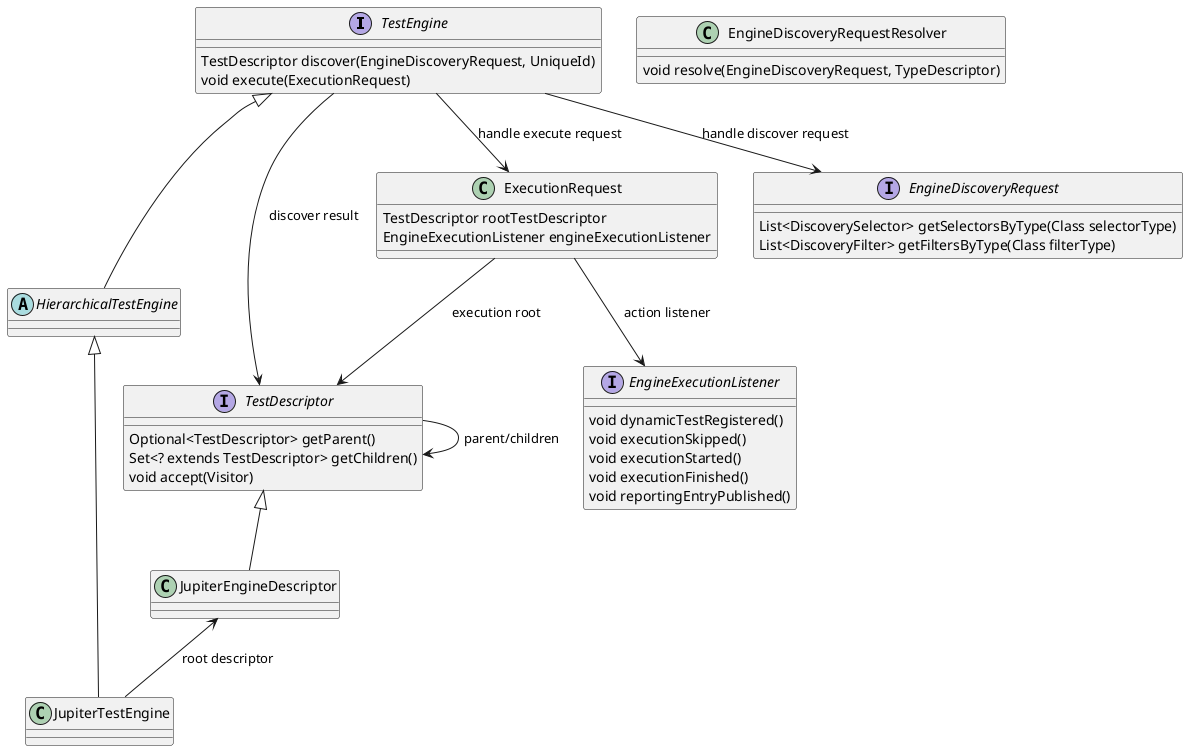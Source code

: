 @startuml

interface TestEngine {
    TestDescriptor discover(EngineDiscoveryRequest, UniqueId)
    void execute(ExecutionRequest)
}
interface TestDescriptor {
    Optional<TestDescriptor> getParent()
    Set<? extends TestDescriptor> getChildren()
    void accept(Visitor)
}
abstract HierarchicalTestEngine {
}
class JupiterTestEngine {
}
class ExecutionRequest {
    TestDescriptor rootTestDescriptor
    EngineExecutionListener engineExecutionListener
}
interface EngineDiscoveryRequest {
    List<DiscoverySelector> getSelectorsByType(Class selectorType)
    List<DiscoveryFilter> getFiltersByType(Class filterType)
}
class EngineDiscoveryRequestResolver {
    void resolve(EngineDiscoveryRequest, TypeDescriptor)
}
interface EngineExecutionListener {
void dynamicTestRegistered()
void executionSkipped()
void executionStarted()
void executionFinished()
void reportingEntryPublished()
}


TestEngine <|-- HierarchicalTestEngine
HierarchicalTestEngine <|-- JupiterTestEngine
TestEngine --> TestDescriptor: discover result
TestDescriptor --> TestDescriptor: parent/children
TestEngine --> ExecutionRequest: handle execute request
ExecutionRequest --> TestDescriptor: execution root
TestDescriptor <|-- JupiterEngineDescriptor
JupiterEngineDescriptor <-- JupiterTestEngine: root descriptor
TestEngine --> EngineDiscoveryRequest: handle discover request
ExecutionRequest --> EngineExecutionListener: action listener
@enduml